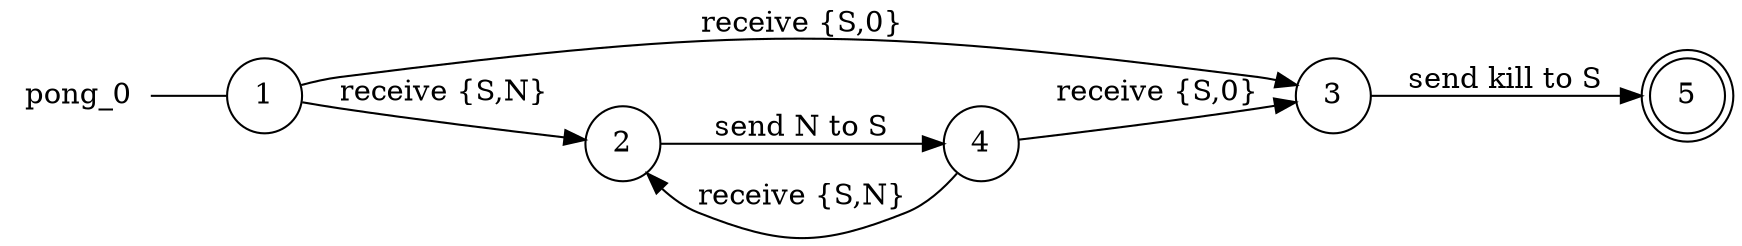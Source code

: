 digraph pong_0 {
	rankdir="LR";
	n_0 [label="pong_0", shape="plaintext"];
	n_1 [id="5", shape=circle, label="4"];
	n_2 [id="1", shape=circle, label="1"];
	n_0 -> n_2 [arrowhead=none];
	n_3 [id="2", shape=circle, label="3"];
	n_4 [id="4", shape=doublecircle, label="5"];
	n_5 [id="3", shape=circle, label="2"];

	n_1 -> n_3 [id="[$e|1]", label="receive {S,0}"];
	n_1 -> n_5 [id="[$e|2]", label="receive {S,N}"];
	n_2 -> n_5 [id="[$e|0]", label="receive {S,N}"];
	n_3 -> n_4 [id="[$e|5]", label="send kill to S"];
	n_2 -> n_3 [id="[$e|4]", label="receive {S,0}"];
	n_5 -> n_1 [id="[$e|3]", label="send N to S"];
}
